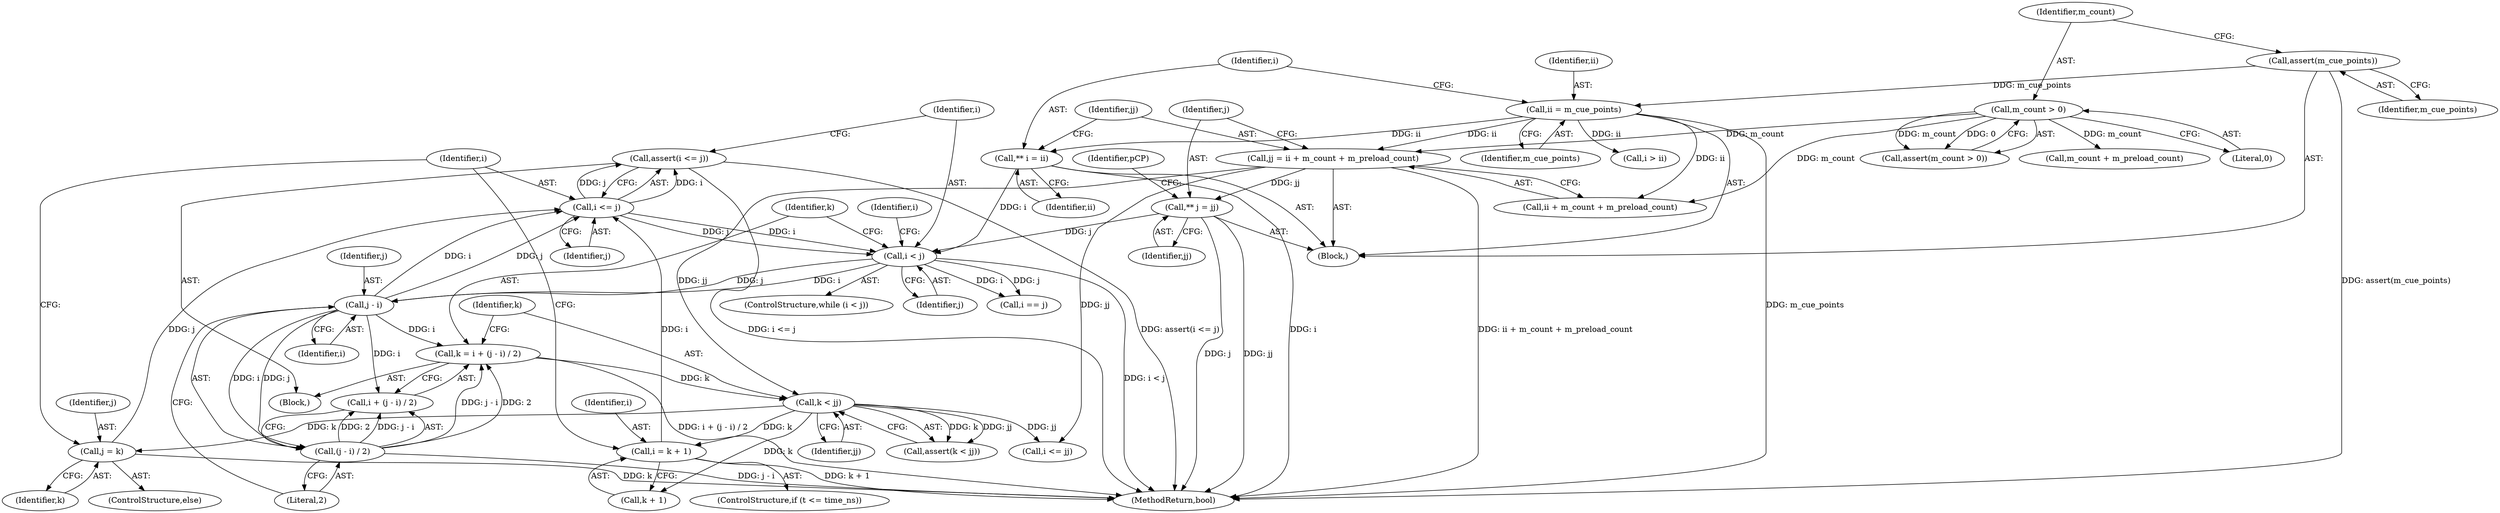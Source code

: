 digraph "0_Android_04839626ed859623901ebd3a5fd483982186b59d_39@API" {
"1000207" [label="(Call,assert(i <= j))"];
"1000208" [label="(Call,i <= j)"];
"1000198" [label="(Call,i = k + 1)"];
"1000178" [label="(Call,k < jj)"];
"1000168" [label="(Call,k = i + (j - i) / 2)"];
"1000173" [label="(Call,j - i)"];
"1000164" [label="(Call,i < j)"];
"1000124" [label="(Call,** i = ii)"];
"1000120" [label="(Call,ii = m_cue_points)"];
"1000114" [label="(Call,assert(m_cue_points))"];
"1000135" [label="(Call,** j = jj)"];
"1000127" [label="(Call,jj = ii + m_count + m_preload_count)"];
"1000117" [label="(Call,m_count > 0)"];
"1000172" [label="(Call,(j - i) / 2)"];
"1000204" [label="(Call,j = k)"];
"1000208" [label="(Call,i <= j)"];
"1000210" [label="(Identifier,j)"];
"1000200" [label="(Call,k + 1)"];
"1000116" [label="(Call,assert(m_count > 0))"];
"1000164" [label="(Call,i < j)"];
"1000179" [label="(Identifier,k)"];
"1000114" [label="(Call,assert(m_cue_points))"];
"1000126" [label="(Identifier,ii)"];
"1000178" [label="(Call,k < jj)"];
"1000124" [label="(Call,** i = ii)"];
"1000131" [label="(Call,m_count + m_preload_count)"];
"1000163" [label="(ControlStructure,while (i < j))"];
"1000118" [label="(Identifier,m_count)"];
"1000129" [label="(Call,ii + m_count + m_preload_count)"];
"1000127" [label="(Call,jj = ii + m_count + m_preload_count)"];
"1000213" [label="(Identifier,i)"];
"1000207" [label="(Call,assert(i <= j))"];
"1000206" [label="(Identifier,k)"];
"1000180" [label="(Identifier,jj)"];
"1000169" [label="(Identifier,k)"];
"1000204" [label="(Call,j = k)"];
"1000106" [label="(Block,)"];
"1000216" [label="(Call,i <= jj)"];
"1000125" [label="(Identifier,i)"];
"1000119" [label="(Literal,0)"];
"1000205" [label="(Identifier,j)"];
"1000199" [label="(Identifier,i)"];
"1000176" [label="(Literal,2)"];
"1000172" [label="(Call,(j - i) / 2)"];
"1000166" [label="(Identifier,j)"];
"1000135" [label="(Call,** j = jj)"];
"1000165" [label="(Identifier,i)"];
"1000209" [label="(Identifier,i)"];
"1000117" [label="(Call,m_count > 0)"];
"1000203" [label="(ControlStructure,else)"];
"1000243" [label="(MethodReturn,bool)"];
"1000122" [label="(Identifier,m_cue_points)"];
"1000167" [label="(Block,)"];
"1000170" [label="(Call,i + (j - i) / 2)"];
"1000174" [label="(Identifier,j)"];
"1000220" [label="(Call,i > ii)"];
"1000212" [label="(Call,i == j)"];
"1000173" [label="(Call,j - i)"];
"1000168" [label="(Call,k = i + (j - i) / 2)"];
"1000115" [label="(Identifier,m_cue_points)"];
"1000177" [label="(Call,assert(k < jj))"];
"1000139" [label="(Identifier,pCP)"];
"1000175" [label="(Identifier,i)"];
"1000121" [label="(Identifier,ii)"];
"1000198" [label="(Call,i = k + 1)"];
"1000194" [label="(ControlStructure,if (t <= time_ns))"];
"1000137" [label="(Identifier,jj)"];
"1000128" [label="(Identifier,jj)"];
"1000136" [label="(Identifier,j)"];
"1000120" [label="(Call,ii = m_cue_points)"];
"1000207" -> "1000167"  [label="AST: "];
"1000207" -> "1000208"  [label="CFG: "];
"1000208" -> "1000207"  [label="AST: "];
"1000165" -> "1000207"  [label="CFG: "];
"1000207" -> "1000243"  [label="DDG: i <= j"];
"1000207" -> "1000243"  [label="DDG: assert(i <= j)"];
"1000208" -> "1000207"  [label="DDG: i"];
"1000208" -> "1000207"  [label="DDG: j"];
"1000208" -> "1000210"  [label="CFG: "];
"1000209" -> "1000208"  [label="AST: "];
"1000210" -> "1000208"  [label="AST: "];
"1000208" -> "1000164"  [label="DDG: i"];
"1000208" -> "1000164"  [label="DDG: j"];
"1000198" -> "1000208"  [label="DDG: i"];
"1000173" -> "1000208"  [label="DDG: i"];
"1000173" -> "1000208"  [label="DDG: j"];
"1000204" -> "1000208"  [label="DDG: j"];
"1000198" -> "1000194"  [label="AST: "];
"1000198" -> "1000200"  [label="CFG: "];
"1000199" -> "1000198"  [label="AST: "];
"1000200" -> "1000198"  [label="AST: "];
"1000209" -> "1000198"  [label="CFG: "];
"1000198" -> "1000243"  [label="DDG: k + 1"];
"1000178" -> "1000198"  [label="DDG: k"];
"1000178" -> "1000177"  [label="AST: "];
"1000178" -> "1000180"  [label="CFG: "];
"1000179" -> "1000178"  [label="AST: "];
"1000180" -> "1000178"  [label="AST: "];
"1000177" -> "1000178"  [label="CFG: "];
"1000178" -> "1000177"  [label="DDG: k"];
"1000178" -> "1000177"  [label="DDG: jj"];
"1000168" -> "1000178"  [label="DDG: k"];
"1000127" -> "1000178"  [label="DDG: jj"];
"1000178" -> "1000200"  [label="DDG: k"];
"1000178" -> "1000204"  [label="DDG: k"];
"1000178" -> "1000216"  [label="DDG: jj"];
"1000168" -> "1000167"  [label="AST: "];
"1000168" -> "1000170"  [label="CFG: "];
"1000169" -> "1000168"  [label="AST: "];
"1000170" -> "1000168"  [label="AST: "];
"1000179" -> "1000168"  [label="CFG: "];
"1000168" -> "1000243"  [label="DDG: i + (j - i) / 2"];
"1000173" -> "1000168"  [label="DDG: i"];
"1000172" -> "1000168"  [label="DDG: j - i"];
"1000172" -> "1000168"  [label="DDG: 2"];
"1000173" -> "1000172"  [label="AST: "];
"1000173" -> "1000175"  [label="CFG: "];
"1000174" -> "1000173"  [label="AST: "];
"1000175" -> "1000173"  [label="AST: "];
"1000176" -> "1000173"  [label="CFG: "];
"1000173" -> "1000170"  [label="DDG: i"];
"1000173" -> "1000172"  [label="DDG: j"];
"1000173" -> "1000172"  [label="DDG: i"];
"1000164" -> "1000173"  [label="DDG: j"];
"1000164" -> "1000173"  [label="DDG: i"];
"1000164" -> "1000163"  [label="AST: "];
"1000164" -> "1000166"  [label="CFG: "];
"1000165" -> "1000164"  [label="AST: "];
"1000166" -> "1000164"  [label="AST: "];
"1000169" -> "1000164"  [label="CFG: "];
"1000213" -> "1000164"  [label="CFG: "];
"1000164" -> "1000243"  [label="DDG: i < j"];
"1000124" -> "1000164"  [label="DDG: i"];
"1000135" -> "1000164"  [label="DDG: j"];
"1000164" -> "1000212"  [label="DDG: i"];
"1000164" -> "1000212"  [label="DDG: j"];
"1000124" -> "1000106"  [label="AST: "];
"1000124" -> "1000126"  [label="CFG: "];
"1000125" -> "1000124"  [label="AST: "];
"1000126" -> "1000124"  [label="AST: "];
"1000128" -> "1000124"  [label="CFG: "];
"1000124" -> "1000243"  [label="DDG: i"];
"1000120" -> "1000124"  [label="DDG: ii"];
"1000120" -> "1000106"  [label="AST: "];
"1000120" -> "1000122"  [label="CFG: "];
"1000121" -> "1000120"  [label="AST: "];
"1000122" -> "1000120"  [label="AST: "];
"1000125" -> "1000120"  [label="CFG: "];
"1000120" -> "1000243"  [label="DDG: m_cue_points"];
"1000114" -> "1000120"  [label="DDG: m_cue_points"];
"1000120" -> "1000127"  [label="DDG: ii"];
"1000120" -> "1000129"  [label="DDG: ii"];
"1000120" -> "1000220"  [label="DDG: ii"];
"1000114" -> "1000106"  [label="AST: "];
"1000114" -> "1000115"  [label="CFG: "];
"1000115" -> "1000114"  [label="AST: "];
"1000118" -> "1000114"  [label="CFG: "];
"1000114" -> "1000243"  [label="DDG: assert(m_cue_points)"];
"1000135" -> "1000106"  [label="AST: "];
"1000135" -> "1000137"  [label="CFG: "];
"1000136" -> "1000135"  [label="AST: "];
"1000137" -> "1000135"  [label="AST: "];
"1000139" -> "1000135"  [label="CFG: "];
"1000135" -> "1000243"  [label="DDG: jj"];
"1000135" -> "1000243"  [label="DDG: j"];
"1000127" -> "1000135"  [label="DDG: jj"];
"1000127" -> "1000106"  [label="AST: "];
"1000127" -> "1000129"  [label="CFG: "];
"1000128" -> "1000127"  [label="AST: "];
"1000129" -> "1000127"  [label="AST: "];
"1000136" -> "1000127"  [label="CFG: "];
"1000127" -> "1000243"  [label="DDG: ii + m_count + m_preload_count"];
"1000117" -> "1000127"  [label="DDG: m_count"];
"1000127" -> "1000216"  [label="DDG: jj"];
"1000117" -> "1000116"  [label="AST: "];
"1000117" -> "1000119"  [label="CFG: "];
"1000118" -> "1000117"  [label="AST: "];
"1000119" -> "1000117"  [label="AST: "];
"1000116" -> "1000117"  [label="CFG: "];
"1000117" -> "1000116"  [label="DDG: m_count"];
"1000117" -> "1000116"  [label="DDG: 0"];
"1000117" -> "1000129"  [label="DDG: m_count"];
"1000117" -> "1000131"  [label="DDG: m_count"];
"1000172" -> "1000170"  [label="AST: "];
"1000172" -> "1000176"  [label="CFG: "];
"1000176" -> "1000172"  [label="AST: "];
"1000170" -> "1000172"  [label="CFG: "];
"1000172" -> "1000243"  [label="DDG: j - i"];
"1000172" -> "1000170"  [label="DDG: j - i"];
"1000172" -> "1000170"  [label="DDG: 2"];
"1000204" -> "1000203"  [label="AST: "];
"1000204" -> "1000206"  [label="CFG: "];
"1000205" -> "1000204"  [label="AST: "];
"1000206" -> "1000204"  [label="AST: "];
"1000209" -> "1000204"  [label="CFG: "];
"1000204" -> "1000243"  [label="DDG: k"];
}
